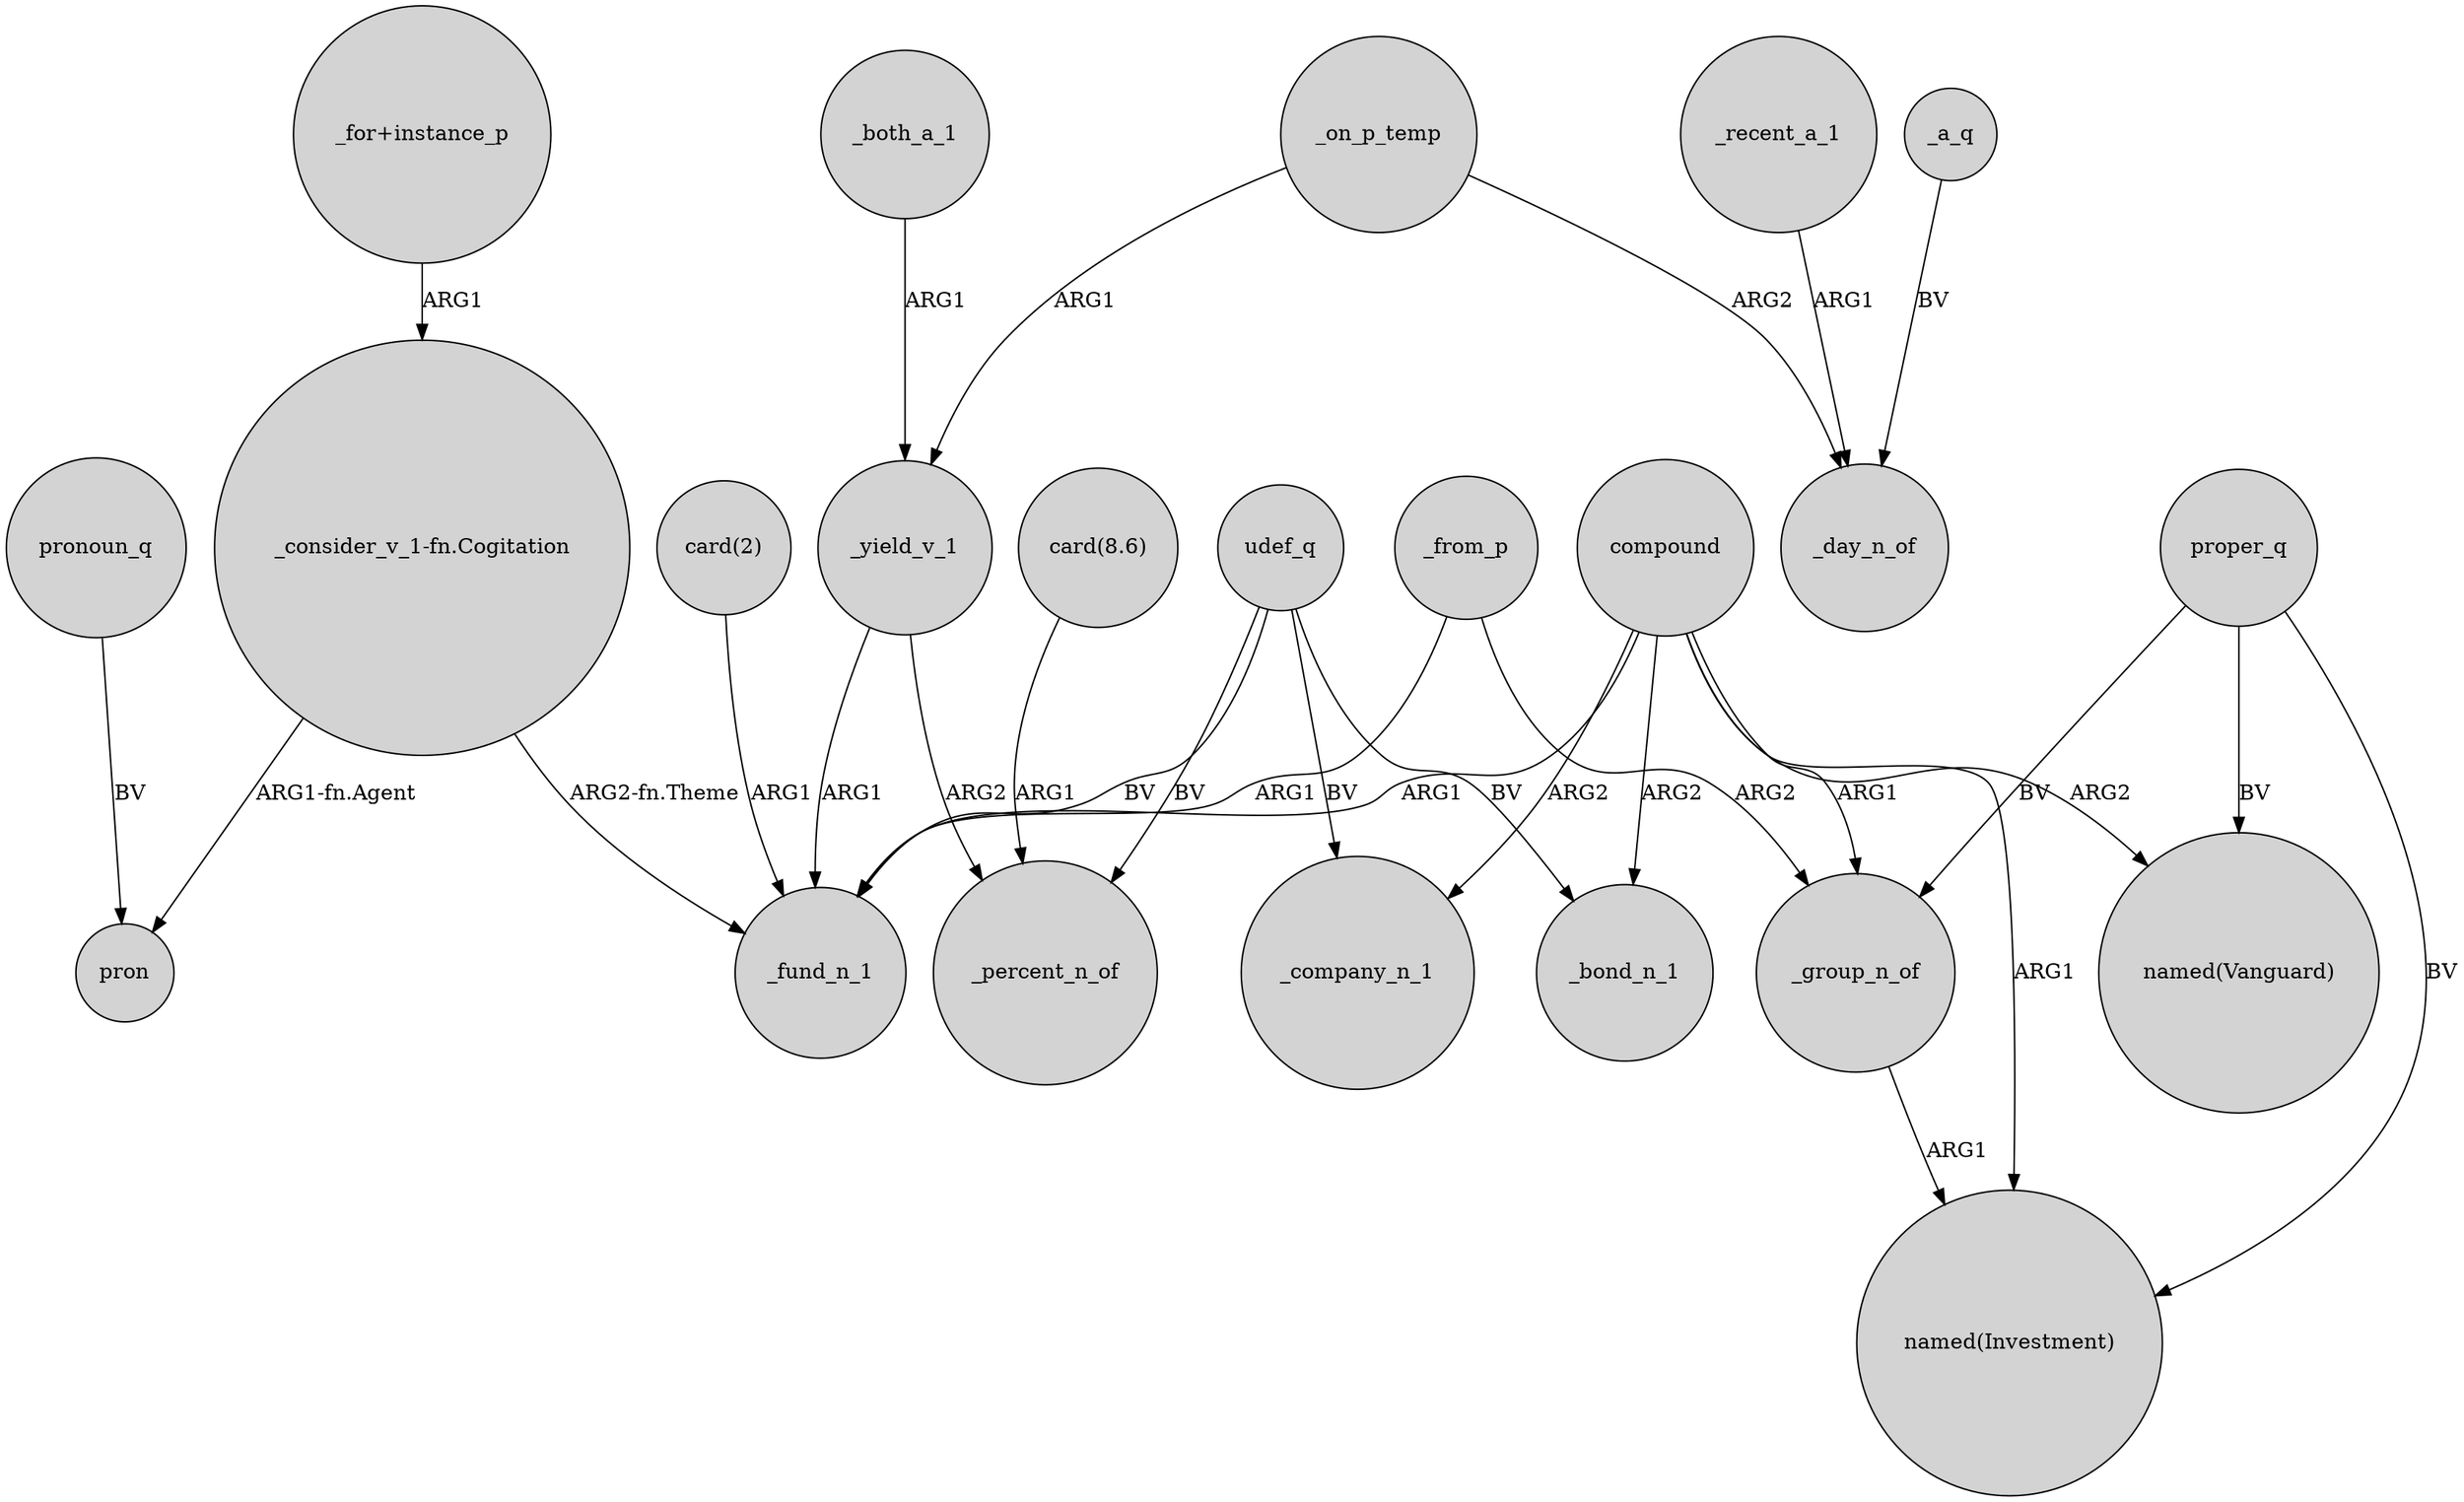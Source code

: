 digraph {
	node [shape=circle style=filled]
	"_for+instance_p" -> "_consider_v_1-fn.Cogitation" [label=ARG1]
	"_consider_v_1-fn.Cogitation" -> pron [label="ARG1-fn.Agent"]
	"_consider_v_1-fn.Cogitation" -> _fund_n_1 [label="ARG2-fn.Theme"]
	compound -> _company_n_1 [label=ARG2]
	proper_q -> "named(Vanguard)" [label=BV]
	_recent_a_1 -> _day_n_of [label=ARG1]
	pronoun_q -> pron [label=BV]
	udef_q -> _bond_n_1 [label=BV]
	_both_a_1 -> _yield_v_1 [label=ARG1]
	_a_q -> _day_n_of [label=BV]
	"card(8.6)" -> _percent_n_of [label=ARG1]
	udef_q -> _fund_n_1 [label=BV]
	_on_p_temp -> _yield_v_1 [label=ARG1]
	compound -> "named(Investment)" [label=ARG1]
	_yield_v_1 -> _fund_n_1 [label=ARG1]
	compound -> _bond_n_1 [label=ARG2]
	proper_q -> _group_n_of [label=BV]
	_yield_v_1 -> _percent_n_of [label=ARG2]
	_group_n_of -> "named(Investment)" [label=ARG1]
	udef_q -> _percent_n_of [label=BV]
	"card(2)" -> _fund_n_1 [label=ARG1]
	proper_q -> "named(Investment)" [label=BV]
	_on_p_temp -> _day_n_of [label=ARG2]
	compound -> "named(Vanguard)" [label=ARG2]
	compound -> _group_n_of [label=ARG1]
	udef_q -> _company_n_1 [label=BV]
	compound -> _fund_n_1 [label=ARG1]
	_from_p -> _group_n_of [label=ARG2]
	_from_p -> _fund_n_1 [label=ARG1]
}
